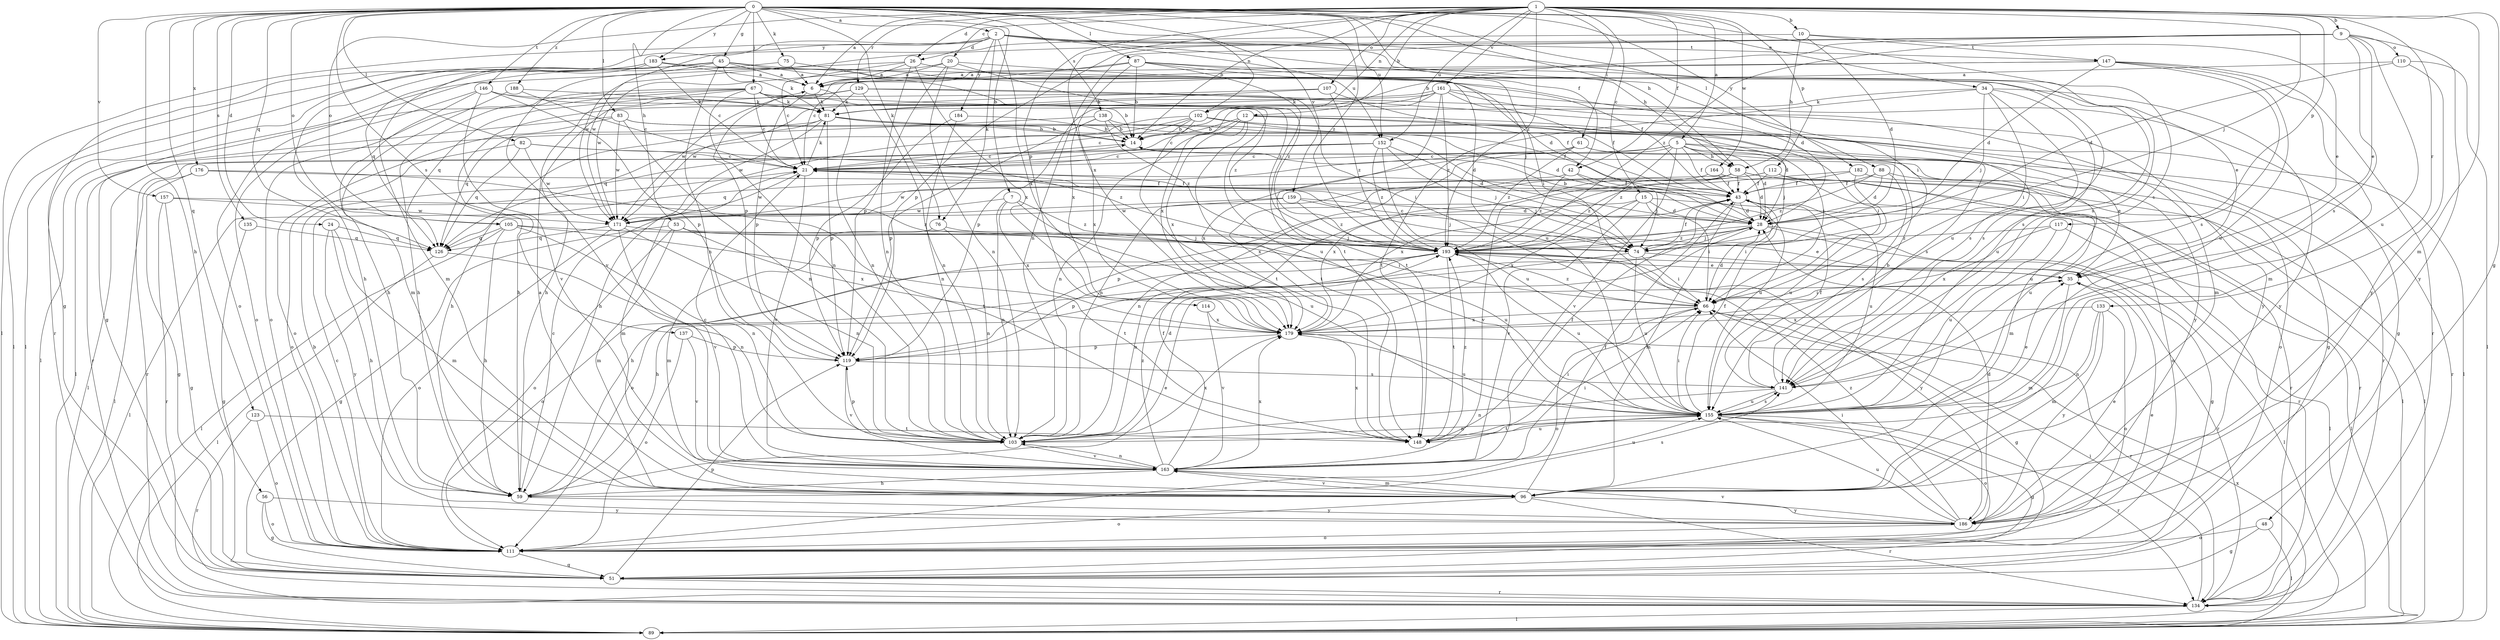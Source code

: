 strict digraph  {
0;
1;
2;
5;
6;
7;
9;
10;
12;
14;
15;
20;
21;
24;
26;
28;
34;
35;
42;
43;
45;
48;
51;
53;
56;
58;
59;
61;
66;
67;
74;
75;
76;
81;
82;
83;
87;
88;
89;
96;
102;
103;
105;
107;
110;
111;
112;
114;
117;
119;
123;
126;
129;
133;
134;
135;
137;
138;
141;
146;
147;
148;
152;
155;
157;
159;
161;
163;
164;
171;
176;
179;
182;
183;
184;
186;
188;
193;
0 -> 2  [label=a];
0 -> 7  [label=b];
0 -> 24  [label=d];
0 -> 34  [label=e];
0 -> 42  [label=f];
0 -> 45  [label=g];
0 -> 53  [label=h];
0 -> 56  [label=h];
0 -> 58  [label=h];
0 -> 67  [label=j];
0 -> 75  [label=k];
0 -> 76  [label=k];
0 -> 82  [label=l];
0 -> 83  [label=l];
0 -> 87  [label=l];
0 -> 88  [label=l];
0 -> 102  [label=n];
0 -> 105  [label=o];
0 -> 123  [label=q];
0 -> 126  [label=q];
0 -> 135  [label=s];
0 -> 137  [label=s];
0 -> 138  [label=s];
0 -> 141  [label=s];
0 -> 146  [label=t];
0 -> 152  [label=u];
0 -> 157  [label=v];
0 -> 159  [label=v];
0 -> 176  [label=x];
0 -> 182  [label=y];
0 -> 183  [label=y];
0 -> 188  [label=z];
0 -> 193  [label=z];
1 -> 5  [label=a];
1 -> 6  [label=a];
1 -> 9  [label=b];
1 -> 10  [label=b];
1 -> 12  [label=b];
1 -> 14  [label=b];
1 -> 15  [label=c];
1 -> 20  [label=c];
1 -> 26  [label=d];
1 -> 42  [label=f];
1 -> 48  [label=g];
1 -> 61  [label=i];
1 -> 74  [label=j];
1 -> 96  [label=m];
1 -> 102  [label=n];
1 -> 105  [label=o];
1 -> 107  [label=o];
1 -> 112  [label=p];
1 -> 114  [label=p];
1 -> 117  [label=p];
1 -> 129  [label=r];
1 -> 133  [label=r];
1 -> 152  [label=u];
1 -> 161  [label=v];
1 -> 164  [label=w];
1 -> 179  [label=x];
1 -> 193  [label=z];
2 -> 26  [label=d];
2 -> 51  [label=g];
2 -> 58  [label=h];
2 -> 66  [label=i];
2 -> 76  [label=k];
2 -> 89  [label=l];
2 -> 141  [label=s];
2 -> 147  [label=t];
2 -> 152  [label=u];
2 -> 179  [label=x];
2 -> 183  [label=y];
2 -> 184  [label=y];
5 -> 21  [label=c];
5 -> 28  [label=d];
5 -> 35  [label=e];
5 -> 43  [label=f];
5 -> 58  [label=h];
5 -> 74  [label=j];
5 -> 103  [label=n];
5 -> 126  [label=q];
5 -> 134  [label=r];
5 -> 163  [label=v];
5 -> 193  [label=z];
6 -> 81  [label=k];
6 -> 103  [label=n];
6 -> 119  [label=p];
7 -> 103  [label=n];
7 -> 155  [label=u];
7 -> 171  [label=w];
7 -> 179  [label=x];
7 -> 193  [label=z];
9 -> 14  [label=b];
9 -> 35  [label=e];
9 -> 103  [label=n];
9 -> 110  [label=o];
9 -> 119  [label=p];
9 -> 141  [label=s];
9 -> 155  [label=u];
9 -> 171  [label=w];
9 -> 186  [label=y];
9 -> 193  [label=z];
10 -> 28  [label=d];
10 -> 35  [label=e];
10 -> 58  [label=h];
10 -> 147  [label=t];
10 -> 171  [label=w];
12 -> 14  [label=b];
12 -> 21  [label=c];
12 -> 51  [label=g];
12 -> 66  [label=i];
12 -> 89  [label=l];
12 -> 103  [label=n];
12 -> 148  [label=t];
12 -> 179  [label=x];
14 -> 21  [label=c];
15 -> 28  [label=d];
15 -> 66  [label=i];
15 -> 119  [label=p];
15 -> 134  [label=r];
15 -> 163  [label=v];
15 -> 179  [label=x];
20 -> 6  [label=a];
20 -> 74  [label=j];
20 -> 103  [label=n];
20 -> 119  [label=p];
20 -> 171  [label=w];
20 -> 193  [label=z];
21 -> 43  [label=f];
21 -> 74  [label=j];
21 -> 81  [label=k];
21 -> 155  [label=u];
21 -> 163  [label=v];
21 -> 171  [label=w];
24 -> 59  [label=h];
24 -> 96  [label=m];
24 -> 126  [label=q];
24 -> 186  [label=y];
26 -> 6  [label=a];
26 -> 21  [label=c];
26 -> 51  [label=g];
26 -> 103  [label=n];
26 -> 155  [label=u];
26 -> 179  [label=x];
28 -> 14  [label=b];
28 -> 51  [label=g];
28 -> 59  [label=h];
28 -> 74  [label=j];
28 -> 89  [label=l];
28 -> 111  [label=o];
28 -> 193  [label=z];
34 -> 66  [label=i];
34 -> 74  [label=j];
34 -> 81  [label=k];
34 -> 141  [label=s];
34 -> 148  [label=t];
34 -> 155  [label=u];
34 -> 186  [label=y];
35 -> 66  [label=i];
35 -> 96  [label=m];
42 -> 43  [label=f];
42 -> 74  [label=j];
42 -> 96  [label=m];
42 -> 193  [label=z];
43 -> 28  [label=d];
43 -> 66  [label=i];
43 -> 96  [label=m];
43 -> 155  [label=u];
45 -> 6  [label=a];
45 -> 43  [label=f];
45 -> 59  [label=h];
45 -> 81  [label=k];
45 -> 89  [label=l];
45 -> 103  [label=n];
45 -> 126  [label=q];
45 -> 163  [label=v];
45 -> 193  [label=z];
48 -> 51  [label=g];
48 -> 89  [label=l];
48 -> 111  [label=o];
51 -> 119  [label=p];
51 -> 134  [label=r];
53 -> 35  [label=e];
53 -> 51  [label=g];
53 -> 74  [label=j];
53 -> 96  [label=m];
53 -> 111  [label=o];
53 -> 179  [label=x];
56 -> 51  [label=g];
56 -> 111  [label=o];
56 -> 186  [label=y];
58 -> 28  [label=d];
58 -> 43  [label=f];
58 -> 89  [label=l];
58 -> 134  [label=r];
58 -> 163  [label=v];
58 -> 171  [label=w];
58 -> 193  [label=z];
59 -> 21  [label=c];
59 -> 35  [label=e];
59 -> 141  [label=s];
59 -> 186  [label=y];
61 -> 21  [label=c];
61 -> 111  [label=o];
61 -> 155  [label=u];
61 -> 179  [label=x];
61 -> 193  [label=z];
66 -> 28  [label=d];
66 -> 51  [label=g];
66 -> 111  [label=o];
66 -> 134  [label=r];
66 -> 179  [label=x];
66 -> 193  [label=z];
67 -> 14  [label=b];
67 -> 21  [label=c];
67 -> 59  [label=h];
67 -> 66  [label=i];
67 -> 81  [label=k];
67 -> 89  [label=l];
67 -> 103  [label=n];
67 -> 111  [label=o];
67 -> 126  [label=q];
67 -> 155  [label=u];
74 -> 21  [label=c];
74 -> 43  [label=f];
74 -> 59  [label=h];
74 -> 66  [label=i];
74 -> 134  [label=r];
74 -> 155  [label=u];
75 -> 6  [label=a];
75 -> 28  [label=d];
75 -> 111  [label=o];
76 -> 74  [label=j];
76 -> 96  [label=m];
76 -> 103  [label=n];
81 -> 14  [label=b];
81 -> 28  [label=d];
81 -> 59  [label=h];
81 -> 66  [label=i];
81 -> 119  [label=p];
81 -> 126  [label=q];
81 -> 141  [label=s];
81 -> 171  [label=w];
82 -> 21  [label=c];
82 -> 111  [label=o];
82 -> 126  [label=q];
82 -> 171  [label=w];
82 -> 193  [label=z];
83 -> 14  [label=b];
83 -> 28  [label=d];
83 -> 103  [label=n];
83 -> 111  [label=o];
83 -> 134  [label=r];
83 -> 171  [label=w];
87 -> 6  [label=a];
87 -> 14  [label=b];
87 -> 35  [label=e];
87 -> 66  [label=i];
87 -> 119  [label=p];
87 -> 148  [label=t];
87 -> 155  [label=u];
87 -> 179  [label=x];
88 -> 28  [label=d];
88 -> 43  [label=f];
88 -> 89  [label=l];
88 -> 141  [label=s];
88 -> 193  [label=z];
89 -> 179  [label=x];
96 -> 6  [label=a];
96 -> 43  [label=f];
96 -> 111  [label=o];
96 -> 134  [label=r];
96 -> 163  [label=v];
96 -> 186  [label=y];
102 -> 14  [label=b];
102 -> 21  [label=c];
102 -> 28  [label=d];
102 -> 59  [label=h];
102 -> 126  [label=q];
102 -> 134  [label=r];
102 -> 148  [label=t];
102 -> 186  [label=y];
103 -> 28  [label=d];
103 -> 119  [label=p];
103 -> 163  [label=v];
103 -> 179  [label=x];
105 -> 59  [label=h];
105 -> 66  [label=i];
105 -> 89  [label=l];
105 -> 103  [label=n];
105 -> 126  [label=q];
105 -> 148  [label=t];
107 -> 43  [label=f];
107 -> 81  [label=k];
107 -> 171  [label=w];
107 -> 193  [label=z];
110 -> 6  [label=a];
110 -> 28  [label=d];
110 -> 89  [label=l];
110 -> 186  [label=y];
111 -> 14  [label=b];
111 -> 21  [label=c];
111 -> 35  [label=e];
111 -> 51  [label=g];
112 -> 43  [label=f];
112 -> 103  [label=n];
112 -> 111  [label=o];
112 -> 155  [label=u];
112 -> 179  [label=x];
114 -> 163  [label=v];
114 -> 179  [label=x];
117 -> 89  [label=l];
117 -> 155  [label=u];
117 -> 179  [label=x];
117 -> 193  [label=z];
119 -> 141  [label=s];
119 -> 163  [label=v];
123 -> 111  [label=o];
123 -> 134  [label=r];
123 -> 148  [label=t];
126 -> 89  [label=l];
126 -> 103  [label=n];
129 -> 59  [label=h];
129 -> 81  [label=k];
129 -> 103  [label=n];
129 -> 141  [label=s];
129 -> 171  [label=w];
129 -> 186  [label=y];
133 -> 96  [label=m];
133 -> 103  [label=n];
133 -> 111  [label=o];
133 -> 179  [label=x];
133 -> 186  [label=y];
134 -> 66  [label=i];
134 -> 89  [label=l];
135 -> 51  [label=g];
135 -> 126  [label=q];
137 -> 111  [label=o];
137 -> 119  [label=p];
137 -> 163  [label=v];
138 -> 14  [label=b];
138 -> 43  [label=f];
138 -> 89  [label=l];
138 -> 119  [label=p];
138 -> 179  [label=x];
138 -> 193  [label=z];
141 -> 14  [label=b];
141 -> 43  [label=f];
141 -> 103  [label=n];
141 -> 155  [label=u];
146 -> 81  [label=k];
146 -> 96  [label=m];
146 -> 111  [label=o];
146 -> 119  [label=p];
146 -> 163  [label=v];
146 -> 193  [label=z];
147 -> 6  [label=a];
147 -> 21  [label=c];
147 -> 28  [label=d];
147 -> 96  [label=m];
147 -> 134  [label=r];
147 -> 141  [label=s];
147 -> 155  [label=u];
148 -> 43  [label=f];
148 -> 66  [label=i];
148 -> 155  [label=u];
148 -> 179  [label=x];
148 -> 193  [label=z];
152 -> 21  [label=c];
152 -> 28  [label=d];
152 -> 74  [label=j];
152 -> 89  [label=l];
152 -> 134  [label=r];
152 -> 155  [label=u];
152 -> 193  [label=z];
155 -> 35  [label=e];
155 -> 43  [label=f];
155 -> 51  [label=g];
155 -> 66  [label=i];
155 -> 103  [label=n];
155 -> 111  [label=o];
155 -> 134  [label=r];
155 -> 141  [label=s];
155 -> 148  [label=t];
157 -> 51  [label=g];
157 -> 134  [label=r];
157 -> 171  [label=w];
157 -> 193  [label=z];
159 -> 28  [label=d];
159 -> 74  [label=j];
159 -> 89  [label=l];
159 -> 171  [label=w];
159 -> 193  [label=z];
161 -> 43  [label=f];
161 -> 51  [label=g];
161 -> 59  [label=h];
161 -> 81  [label=k];
161 -> 96  [label=m];
161 -> 119  [label=p];
161 -> 148  [label=t];
161 -> 179  [label=x];
161 -> 193  [label=z];
163 -> 21  [label=c];
163 -> 43  [label=f];
163 -> 59  [label=h];
163 -> 66  [label=i];
163 -> 96  [label=m];
163 -> 103  [label=n];
163 -> 155  [label=u];
163 -> 179  [label=x];
163 -> 193  [label=z];
164 -> 43  [label=f];
164 -> 96  [label=m];
164 -> 179  [label=x];
171 -> 103  [label=n];
171 -> 111  [label=o];
171 -> 126  [label=q];
171 -> 155  [label=u];
171 -> 163  [label=v];
176 -> 43  [label=f];
176 -> 51  [label=g];
176 -> 89  [label=l];
176 -> 148  [label=t];
179 -> 119  [label=p];
179 -> 155  [label=u];
182 -> 43  [label=f];
182 -> 134  [label=r];
182 -> 155  [label=u];
182 -> 179  [label=x];
183 -> 6  [label=a];
183 -> 21  [label=c];
183 -> 28  [label=d];
183 -> 89  [label=l];
183 -> 96  [label=m];
183 -> 134  [label=r];
183 -> 141  [label=s];
184 -> 14  [label=b];
184 -> 103  [label=n];
184 -> 119  [label=p];
186 -> 28  [label=d];
186 -> 35  [label=e];
186 -> 66  [label=i];
186 -> 111  [label=o];
186 -> 155  [label=u];
186 -> 163  [label=v];
186 -> 193  [label=z];
188 -> 21  [label=c];
188 -> 59  [label=h];
188 -> 81  [label=k];
193 -> 35  [label=e];
193 -> 89  [label=l];
193 -> 103  [label=n];
193 -> 111  [label=o];
193 -> 119  [label=p];
193 -> 148  [label=t];
193 -> 155  [label=u];
193 -> 186  [label=y];
}
